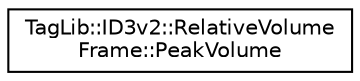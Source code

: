 digraph "Graphical Class Hierarchy"
{
  edge [fontname="Helvetica",fontsize="10",labelfontname="Helvetica",labelfontsize="10"];
  node [fontname="Helvetica",fontsize="10",shape=record];
  rankdir="LR";
  Node1 [label="TagLib::ID3v2::RelativeVolume\lFrame::PeakVolume",height=0.2,width=0.4,color="black", fillcolor="white", style="filled",URL="$struct_tag_lib_1_1_i_d3v2_1_1_relative_volume_frame_1_1_peak_volume.html",tooltip="Struct that stores the relevant values for ID3v2 peak volume. "];
}
